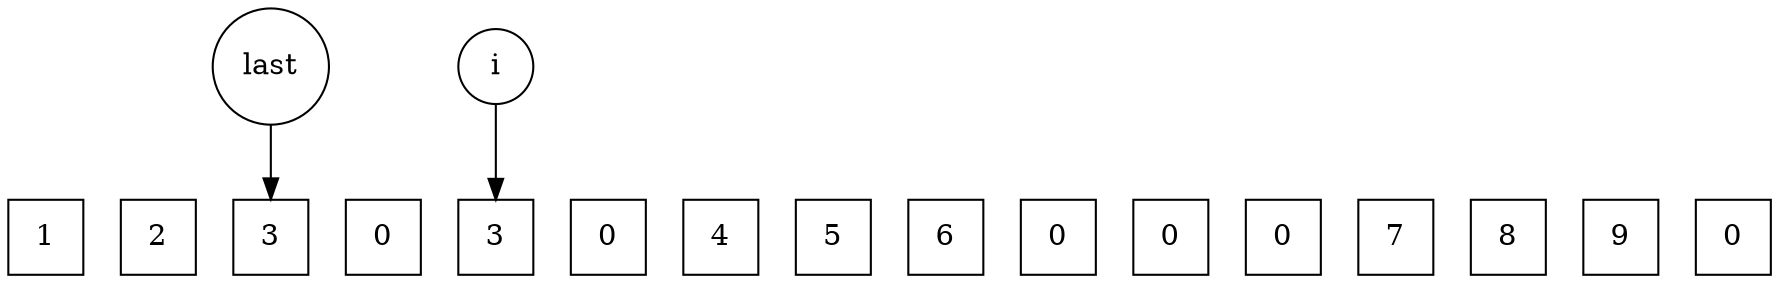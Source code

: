digraph {
	node [shape=square]
	0 [label=1]
	1 [label=2]
	2 [label=3]
	3 [label=0]
	4 [label=3]
	5 [label=0]
	6 [label=4]
	7 [label=5]
	8 [label=6]
	9 [label=0]
	10 [label=0]
	11 [label=0]
	12 [label=7]
	13 [label=8]
	14 [label=9]
	15 [label=0]
	{
		graph [rank=same]
		0
		1
		2
		3
		4
		5
		6
		7
		8
		9
		10
		11
		12
		13
		14
		15
	}
	i [shape=circle]
	i -> 4
	last [shape=circle]
	last -> 2
}